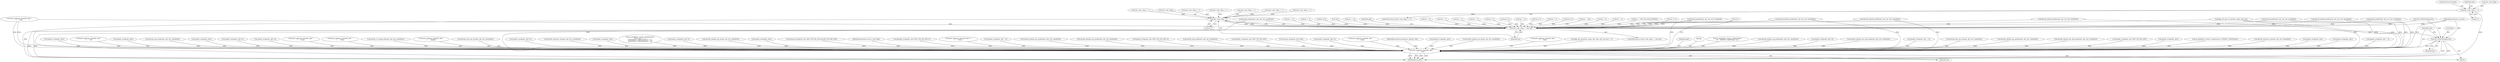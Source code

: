 digraph "0_tcpdump_af2cf04a9394c1a56227c2289ae8da262828294a@pointer" {
"1002916" [label="(Call,ndo->ndo_vflag <= 1)"];
"1002929" [label="(Call,ndo->ndo_vflag > 1)"];
"1002928" [label="(Call,ndo->ndo_vflag > 1 && len)"];
"1002936" [label="(Call,ND_TCHECK2(*pptr,len))"];
"1002940" [label="(Call,print_unknown_data(ndo, pptr, \"\n\t    \", len))"];
"1002565" [label="(Call,ndo->ndo_vflag <= 1)"];
"1001837" [label="(Call,decode_prefix6(ndo, tptr, len, buf, sizeof(buf)))"];
"1000568" [label="(Call,ipaddr_string(ndo, tptr))"];
"1002397" [label="(Call,print_unknown_data(ndo, tptr, \"\n\t      \", 8))"];
"1000332" [label="(Call,ipaddr_string(ndo, tptr))"];
"1001981" [label="(Call,decode_clnp_prefix(ndo, tptr, buf, sizeof(buf)))"];
"1002535" [label="(Call,ipaddr_string(ndo, tptr))"];
"1002915" [label="(ControlStructure,if (ndo->ndo_vflag <= 1))"];
"1002238" [label="(Call,ipaddr_string(ndo, tptr+2))"];
"1002222" [label="(Call,ipaddr_string(ndo, tptr+4))"];
"1001634" [label="(Call,print_unknown_data(ndo, tptr, \"\n\t    \", tlen))"];
"1002648" [label="(Call,ndo->ndo_vflag <= 1)"];
"1002571" [label="(Call,print_unknown_data(ndo, tptr, \"\n\t      \", tlen))"];
"1001313" [label="(Call,decode_rt_routing_info(ndo, tptr, buf, sizeof(buf)))"];
"1002654" [label="(Call,print_unknown_data(ndo, tptr,\"\n\t      \", length))"];
"1002045" [label="(Call,decode_mdt_vpn_nlri(ndo, tptr, buf, sizeof(buf)))"];
"1001877" [label="(Call,decode_labeled_prefix6(ndo, tptr, len, buf, sizeof(buf)))"];
"1000129" [label="(MethodParameterIn,u_int len)"];
"1002501" [label="(Call,ipaddr_string(ndo, tptr+4))"];
"1002077" [label="(Call,decode_multicast_vpn(ndo, tptr, buf, sizeof(buf)))"];
"1000768" [label="(Call,ipaddr_string(ndo, tptr))"];
"1002123" [label="(Call,ndo->ndo_vflag <= 1)"];
"1000472" [label="(Call,len % 4)"];
"1002920" [label="(Literal,1)"];
"1001241" [label="(Call,decode_labeled_prefix4(ndo, tptr, len, buf, sizeof(buf)))"];
"1000259" [label="(Call,as_printf(ndo, astostr, sizeof(astostr),\n\t\t\t\tas_size == 2 ?\n\t\t\t\tEXTRACT_16BITS(&tptr[2 + i]) :\n\t\t\t\tEXTRACT_32BITS(&tptr[2 + i])))"];
"1002303" [label="(Call,ipaddr_string(ndo, tptr+2))"];
"1002941" [label="(Identifier,ndo)"];
"1002692" [label="(Call,len -=4)"];
"1002921" [label="(Call,print_unknown_data(ndo, pptr, \"\n\t    \", len))"];
"1001949" [label="(Call,decode_labeled_vpn_l2(ndo, tptr, buf, sizeof(buf)))"];
"1000377" [label="(Call,len != 8)"];
"1002518" [label="(Call,ipaddr_string(ndo, tptr))"];
"1001699" [label="(Call,len == BGP_MP_NLRI_MINSIZE)"];
"1002851" [label="(Call,len % 12)"];
"1001629" [label="(Call,ndo->ndo_vflag <= 1)"];
"1002905" [label="(Call,ND_TCHECK2(*pptr,len))"];
"1002848" [label="(Call,len == 0)"];
"1002940" [label="(Call,print_unknown_data(ndo, pptr, \"\n\t    \", len))"];
"1002950" [label="(MethodReturn,RET)"];
"1001725" [label="(Call,decode_prefix4(ndo, tptr, len, buf, sizeof(buf)))"];
"1001019" [label="(Call,isonsap_string(ndo, tptr+BGP_VPN_RD_LEN,tlen-BGP_VPN_RD_LEN))"];
"1000128" [label="(MethodParameterIn,const u_char *pptr)"];
"1000313" [label="(Call,len != 4)"];
"1002916" [label="(Call,ndo->ndo_vflag <= 1)"];
"1001077" [label="(Call,ip6addr_string(ndo, tptr+BGP_VPN_RD_LEN+3))"];
"1002128" [label="(Call,print_unknown_data(ndo, tptr-3, \"\n\t    \", tlen))"];
"1002928" [label="(Call,ndo->ndo_vflag > 1 && len)"];
"1000429" [label="(Call,ipaddr_string(ndo, tptr + 4))"];
"1002929" [label="(Call,ndo->ndo_vflag > 1)"];
"1001281" [label="(Call,decode_labeled_vpn_prefix4(ndo, tptr, buf, sizeof(buf)))"];
"1001917" [label="(Call,decode_labeled_vpn_prefix6(ndo, tptr, buf, sizeof(buf)))"];
"1002155" [label="(Call,len % 8)"];
"1001048" [label="(Call,ipaddr_string(ndo, tptr+BGP_VPN_RD_LEN+4))"];
"1001553" [label="(Call,decode_clnp_prefix(ndo, tptr, buf, sizeof(buf)))"];
"1001201" [label="(Call,decode_prefix4(ndo, tptr, len, buf, sizeof(buf)))"];
"1000910" [label="(Call,ip6addr_string(ndo, tptr+BGP_VPN_RD_LEN))"];
"1000678" [label="(Call,ndo->ndo_vflag <= 1)"];
"1000191" [label="(Call,!len)"];
"1000392" [label="(Call,len == 6)"];
"1000978" [label="(Call,isonsap_string(ndo, tptr, tlen))"];
"1002934" [label="(Identifier,len)"];
"1002930" [label="(Call,ndo->ndo_vflag)"];
"1002317" [label="(Call,ipaddr_string(ndo, tptr+2))"];
"1002938" [label="(Identifier,pptr)"];
"1000683" [label="(Call,print_unknown_data(ndo, tptr, \"\n\t    \", tlen))"];
"1002926" [label="(ControlStructure,break;)"];
"1000126" [label="(MethodParameterIn,netdissect_options *ndo)"];
"1000363" [label="(Call,len != 0)"];
"1000862" [label="(Call,ip6addr_string(ndo, tptr))"];
"1000154" [label="(Call,len != 1)"];
"1002936" [label="(Call,ND_TCHECK2(*pptr,len))"];
"1002922" [label="(Identifier,ndo)"];
"1002937" [label="(Call,*pptr)"];
"1002933" [label="(Literal,1)"];
"1001521" [label="(Call,decode_labeled_vpn_l2(ndo, tptr, buf, sizeof(buf)))"];
"1000339" [label="(Call,len != 4)"];
"1001111" [label="(Call,print_unknown_data(ndo, tptr, \"\n\t    \", tlen))"];
"1002828" [label="(Call,bgp_attr_print(ndo, atype, tptr, alen, attr_set_level + 1))"];
"1000549" [label="(Call,len != 4)"];
"1002946" [label="(Literal,1)"];
"1000201" [label="(Call,bgp_attr_get_as_size(ndo, atype, pptr, len))"];
"1002865" [label="(Call,len > 0)"];
"1002942" [label="(Identifier,pptr)"];
"1002943" [label="(Literal,\"\n\t    \")"];
"1002256" [label="(Call,as_printf(ndo, astostr, sizeof(astostr),\n\t\t\t    EXTRACT_32BITS(tptr+2)))"];
"1001489" [label="(Call,decode_labeled_vpn_prefix6(ndo, tptr, buf, sizeof(buf)))"];
"1002480" [label="(Call,ipaddr_string(ndo, tptr+4))"];
"1002927" [label="(ControlStructure,if (ndo->ndo_vflag > 1 && len))"];
"1002013" [label="(Call,decode_labeled_vpn_clnp_prefix(ndo, tptr, buf, sizeof(buf)))"];
"1001106" [label="(Call,ndo->ndo_vflag <= 1)"];
"1001449" [label="(Call,decode_labeled_prefix6(ndo, tptr, len, buf, sizeof(buf)))"];
"1000437" [label="(Call,len != 8)"];
"1002944" [label="(Identifier,len)"];
"1000464" [label="(Call,ipaddr_string(ndo, tptr + 4))"];
"1001765" [label="(Call,decode_labeled_prefix4(ndo, tptr, len, buf, sizeof(buf)))"];
"1001377" [label="(Call,decode_mdt_vpn_nlri(ndo, tptr, buf, sizeof(buf)))"];
"1001805" [label="(Call,decode_labeled_vpn_prefix4(ndo, tptr, buf, sizeof(buf)))"];
"1001585" [label="(Call,decode_labeled_vpn_clnp_prefix(ndo, tptr, buf, sizeof(buf)))"];
"1002939" [label="(Identifier,len)"];
"1002935" [label="(Block,)"];
"1000181" [label="(Call,len % 2)"];
"1000816" [label="(Call,ipaddr_string(ndo, tptr+BGP_VPN_RD_LEN))"];
"1000956" [label="(Call,ipaddr_string(ndo, tptr))"];
"1000374" [label="(Call,len != 6)"];
"1002682" [label="(Call,as_printf(ndo, astostr, sizeof(astostr), EXTRACT_32BITS(tptr)))"];
"1001345" [label="(Call,decode_multicast_vpn(ndo, tptr, buf, sizeof(buf)))"];
"1002555" [label="(Call,ipaddr_string(ndo, tptr))"];
"1000599" [label="(Call,ipaddr_string(ndo, tptr))"];
"1002917" [label="(Call,ndo->ndo_vflag)"];
"1000574" [label="(Call,len % 4)"];
"1001409" [label="(Call,decode_prefix6(ndo, tptr, len, buf, sizeof(buf)))"];
"1000409" [label="(Call,ipaddr_string(ndo, tptr + 2))"];
"1002841" [label="(Call,len -= alen)"];
"1002916" -> "1002915"  [label="AST: "];
"1002916" -> "1002920"  [label="CFG: "];
"1002917" -> "1002916"  [label="AST: "];
"1002920" -> "1002916"  [label="AST: "];
"1002922" -> "1002916"  [label="CFG: "];
"1002926" -> "1002916"  [label="CFG: "];
"1002916" -> "1002950"  [label="DDG: "];
"1002916" -> "1002929"  [label="DDG: "];
"1002929" -> "1002928"  [label="AST: "];
"1002929" -> "1002933"  [label="CFG: "];
"1002930" -> "1002929"  [label="AST: "];
"1002933" -> "1002929"  [label="AST: "];
"1002934" -> "1002929"  [label="CFG: "];
"1002928" -> "1002929"  [label="CFG: "];
"1002929" -> "1002950"  [label="DDG: "];
"1002929" -> "1002928"  [label="DDG: "];
"1002929" -> "1002928"  [label="DDG: "];
"1002123" -> "1002929"  [label="DDG: "];
"1002565" -> "1002929"  [label="DDG: "];
"1000678" -> "1002929"  [label="DDG: "];
"1001106" -> "1002929"  [label="DDG: "];
"1002648" -> "1002929"  [label="DDG: "];
"1001629" -> "1002929"  [label="DDG: "];
"1002928" -> "1002927"  [label="AST: "];
"1002928" -> "1002934"  [label="CFG: "];
"1002934" -> "1002928"  [label="AST: "];
"1002938" -> "1002928"  [label="CFG: "];
"1002946" -> "1002928"  [label="CFG: "];
"1002928" -> "1002950"  [label="DDG: "];
"1002928" -> "1002950"  [label="DDG: "];
"1002928" -> "1002950"  [label="DDG: "];
"1001449" -> "1002928"  [label="DDG: "];
"1000374" -> "1002928"  [label="DDG: "];
"1002848" -> "1002928"  [label="DDG: "];
"1002841" -> "1002928"  [label="DDG: "];
"1000363" -> "1002928"  [label="DDG: "];
"1002905" -> "1002928"  [label="DDG: "];
"1002692" -> "1002928"  [label="DDG: "];
"1000437" -> "1002928"  [label="DDG: "];
"1002155" -> "1002928"  [label="DDG: "];
"1001725" -> "1002928"  [label="DDG: "];
"1001837" -> "1002928"  [label="DDG: "];
"1001201" -> "1002928"  [label="DDG: "];
"1001409" -> "1002928"  [label="DDG: "];
"1000313" -> "1002928"  [label="DDG: "];
"1000191" -> "1002928"  [label="DDG: "];
"1000181" -> "1002928"  [label="DDG: "];
"1000549" -> "1002928"  [label="DDG: "];
"1000574" -> "1002928"  [label="DDG: "];
"1000154" -> "1002928"  [label="DDG: "];
"1000392" -> "1002928"  [label="DDG: "];
"1000472" -> "1002928"  [label="DDG: "];
"1000377" -> "1002928"  [label="DDG: "];
"1000339" -> "1002928"  [label="DDG: "];
"1001765" -> "1002928"  [label="DDG: "];
"1001877" -> "1002928"  [label="DDG: "];
"1001241" -> "1002928"  [label="DDG: "];
"1002865" -> "1002928"  [label="DDG: "];
"1002921" -> "1002928"  [label="DDG: "];
"1002851" -> "1002928"  [label="DDG: "];
"1000129" -> "1002928"  [label="DDG: "];
"1001699" -> "1002928"  [label="DDG: "];
"1000201" -> "1002928"  [label="DDG: "];
"1002928" -> "1002936"  [label="DDG: "];
"1002936" -> "1002935"  [label="AST: "];
"1002936" -> "1002939"  [label="CFG: "];
"1002937" -> "1002936"  [label="AST: "];
"1002939" -> "1002936"  [label="AST: "];
"1002941" -> "1002936"  [label="CFG: "];
"1002936" -> "1002950"  [label="DDG: "];
"1002936" -> "1002950"  [label="DDG: "];
"1002905" -> "1002936"  [label="DDG: "];
"1000129" -> "1002936"  [label="DDG: "];
"1002936" -> "1002940"  [label="DDG: "];
"1002940" -> "1002935"  [label="AST: "];
"1002940" -> "1002944"  [label="CFG: "];
"1002941" -> "1002940"  [label="AST: "];
"1002942" -> "1002940"  [label="AST: "];
"1002943" -> "1002940"  [label="AST: "];
"1002944" -> "1002940"  [label="AST: "];
"1002946" -> "1002940"  [label="CFG: "];
"1002940" -> "1002950"  [label="DDG: "];
"1002940" -> "1002950"  [label="DDG: "];
"1002940" -> "1002950"  [label="DDG: "];
"1002940" -> "1002950"  [label="DDG: "];
"1002828" -> "1002940"  [label="DDG: "];
"1001837" -> "1002940"  [label="DDG: "];
"1001019" -> "1002940"  [label="DDG: "];
"1002397" -> "1002940"  [label="DDG: "];
"1002501" -> "1002940"  [label="DDG: "];
"1001877" -> "1002940"  [label="DDG: "];
"1002518" -> "1002940"  [label="DDG: "];
"1000259" -> "1002940"  [label="DDG: "];
"1001048" -> "1002940"  [label="DDG: "];
"1001725" -> "1002940"  [label="DDG: "];
"1000683" -> "1002940"  [label="DDG: "];
"1000332" -> "1002940"  [label="DDG: "];
"1002222" -> "1002940"  [label="DDG: "];
"1001765" -> "1002940"  [label="DDG: "];
"1001949" -> "1002940"  [label="DDG: "];
"1001981" -> "1002940"  [label="DDG: "];
"1000568" -> "1002940"  [label="DDG: "];
"1002045" -> "1002940"  [label="DDG: "];
"1000464" -> "1002940"  [label="DDG: "];
"1000910" -> "1002940"  [label="DDG: "];
"1001917" -> "1002940"  [label="DDG: "];
"1002256" -> "1002940"  [label="DDG: "];
"1001409" -> "1002940"  [label="DDG: "];
"1002317" -> "1002940"  [label="DDG: "];
"1001521" -> "1002940"  [label="DDG: "];
"1002682" -> "1002940"  [label="DDG: "];
"1000816" -> "1002940"  [label="DDG: "];
"1000978" -> "1002940"  [label="DDG: "];
"1000768" -> "1002940"  [label="DDG: "];
"1001077" -> "1002940"  [label="DDG: "];
"1001201" -> "1002940"  [label="DDG: "];
"1002077" -> "1002940"  [label="DDG: "];
"1000956" -> "1002940"  [label="DDG: "];
"1000599" -> "1002940"  [label="DDG: "];
"1002555" -> "1002940"  [label="DDG: "];
"1001553" -> "1002940"  [label="DDG: "];
"1002571" -> "1002940"  [label="DDG: "];
"1002238" -> "1002940"  [label="DDG: "];
"1002128" -> "1002940"  [label="DDG: "];
"1001345" -> "1002940"  [label="DDG: "];
"1001634" -> "1002940"  [label="DDG: "];
"1000409" -> "1002940"  [label="DDG: "];
"1002654" -> "1002940"  [label="DDG: "];
"1002013" -> "1002940"  [label="DDG: "];
"1001241" -> "1002940"  [label="DDG: "];
"1001281" -> "1002940"  [label="DDG: "];
"1000862" -> "1002940"  [label="DDG: "];
"1002535" -> "1002940"  [label="DDG: "];
"1001805" -> "1002940"  [label="DDG: "];
"1001449" -> "1002940"  [label="DDG: "];
"1002480" -> "1002940"  [label="DDG: "];
"1002921" -> "1002940"  [label="DDG: "];
"1002921" -> "1002940"  [label="DDG: "];
"1001585" -> "1002940"  [label="DDG: "];
"1001313" -> "1002940"  [label="DDG: "];
"1000429" -> "1002940"  [label="DDG: "];
"1001489" -> "1002940"  [label="DDG: "];
"1001377" -> "1002940"  [label="DDG: "];
"1001111" -> "1002940"  [label="DDG: "];
"1000201" -> "1002940"  [label="DDG: "];
"1000201" -> "1002940"  [label="DDG: "];
"1002303" -> "1002940"  [label="DDG: "];
"1000126" -> "1002940"  [label="DDG: "];
"1000128" -> "1002940"  [label="DDG: "];
"1000129" -> "1002940"  [label="DDG: "];
}
